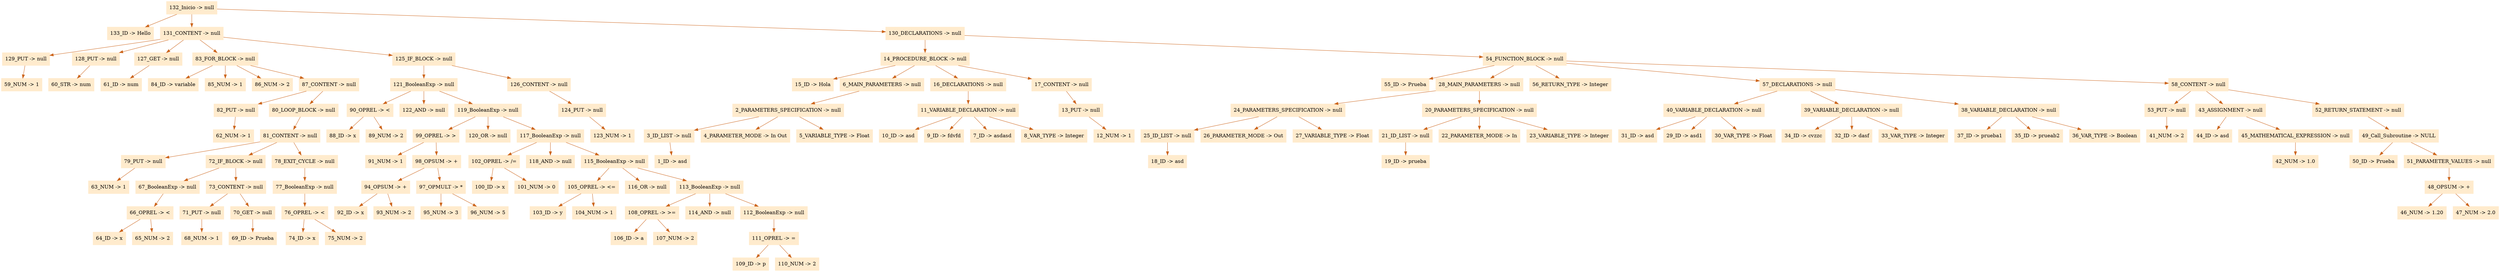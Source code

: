 digraph G {node[shape=box, style=filled, color=blanchedalmond]; edge[color=chocolate3];rankdir=UD 

"132_Inicio -> null"->"133_ID -> Hello"
"132_Inicio -> null"->"131_CONTENT -> null"
"131_CONTENT -> null"->"129_PUT -> null"
"129_PUT -> null"->"59_NUM -> 1"
"131_CONTENT -> null"->"128_PUT -> null"
"128_PUT -> null"->"60_STR -> num"
"131_CONTENT -> null"->"127_GET -> null"
"127_GET -> null"->"61_ID -> num"
"131_CONTENT -> null"->"83_FOR_BLOCK -> null"
"83_FOR_BLOCK -> null"->"84_ID -> variable"
"83_FOR_BLOCK -> null"->"85_NUM -> 1"
"83_FOR_BLOCK -> null"->"86_NUM -> 2"
"83_FOR_BLOCK -> null"->"87_CONTENT -> null"
"87_CONTENT -> null"->"82_PUT -> null"
"82_PUT -> null"->"62_NUM -> 1"
"87_CONTENT -> null"->"80_LOOP_BLOCK -> null"
"80_LOOP_BLOCK -> null"->"81_CONTENT -> null"
"81_CONTENT -> null"->"79_PUT -> null"
"79_PUT -> null"->"63_NUM -> 1"
"81_CONTENT -> null"->"72_IF_BLOCK -> null"
"72_IF_BLOCK -> null"->"67_BooleanExp -> null"
"67_BooleanExp -> null"->"66_OPREL -> <"
"66_OPREL -> <"->"64_ID -> x"
"66_OPREL -> <"->"65_NUM -> 2"
"72_IF_BLOCK -> null"->"73_CONTENT -> null"
"73_CONTENT -> null"->"71_PUT -> null"
"71_PUT -> null"->"68_NUM -> 1"
"73_CONTENT -> null"->"70_GET -> null"
"70_GET -> null"->"69_ID -> Prueba"
"81_CONTENT -> null"->"78_EXIT_CYCLE -> null"
"78_EXIT_CYCLE -> null"->"77_BooleanExp -> null"
"77_BooleanExp -> null"->"76_OPREL -> <"
"76_OPREL -> <"->"74_ID -> x"
"76_OPREL -> <"->"75_NUM -> 2"
"131_CONTENT -> null"->"125_IF_BLOCK -> null"
"125_IF_BLOCK -> null"->"121_BooleanExp -> null"
"121_BooleanExp -> null"->"90_OPREL -> <"
"90_OPREL -> <"->"88_ID -> x"
"90_OPREL -> <"->"89_NUM -> 2"
"121_BooleanExp -> null"->"122_AND -> null"
"121_BooleanExp -> null"->"119_BooleanExp -> null"
"119_BooleanExp -> null"->"99_OPREL -> >"
"99_OPREL -> >"->"91_NUM -> 1"
"99_OPREL -> >"->"98_OPSUM -> +"
"98_OPSUM -> +"->"94_OPSUM -> +"
"94_OPSUM -> +"->"92_ID -> x"
"94_OPSUM -> +"->"93_NUM -> 2"
"98_OPSUM -> +"->"97_OPMULT -> *"
"97_OPMULT -> *"->"95_NUM -> 3"
"97_OPMULT -> *"->"96_NUM -> 5"
"119_BooleanExp -> null"->"120_OR -> null"
"119_BooleanExp -> null"->"117_BooleanExp -> null"
"117_BooleanExp -> null"->"102_OPREL -> /="
"102_OPREL -> /="->"100_ID -> x"
"102_OPREL -> /="->"101_NUM -> 0"
"117_BooleanExp -> null"->"118_AND -> null"
"117_BooleanExp -> null"->"115_BooleanExp -> null"
"115_BooleanExp -> null"->"105_OPREL -> <="
"105_OPREL -> <="->"103_ID -> y"
"105_OPREL -> <="->"104_NUM -> 1"
"115_BooleanExp -> null"->"116_OR -> null"
"115_BooleanExp -> null"->"113_BooleanExp -> null"
"113_BooleanExp -> null"->"108_OPREL -> >="
"108_OPREL -> >="->"106_ID -> a"
"108_OPREL -> >="->"107_NUM -> 2"
"113_BooleanExp -> null"->"114_AND -> null"
"113_BooleanExp -> null"->"112_BooleanExp -> null"
"112_BooleanExp -> null"->"111_OPREL -> ="
"111_OPREL -> ="->"109_ID -> p"
"111_OPREL -> ="->"110_NUM -> 2"
"125_IF_BLOCK -> null"->"126_CONTENT -> null"
"126_CONTENT -> null"->"124_PUT -> null"
"124_PUT -> null"->"123_NUM -> 1"
"132_Inicio -> null"->"130_DECLARATIONS -> null"
"130_DECLARATIONS -> null"->"14_PROCEDURE_BLOCK -> null"
"14_PROCEDURE_BLOCK -> null"->"15_ID -> Hola"
"14_PROCEDURE_BLOCK -> null"->"6_MAIN_PARAMETERS -> null"
"6_MAIN_PARAMETERS -> null"->"2_PARAMETERS_SPECIFICATION -> null"
"2_PARAMETERS_SPECIFICATION -> null"->"3_ID_LIST -> null"
"3_ID_LIST -> null"->"1_ID -> asd"
"2_PARAMETERS_SPECIFICATION -> null"->"4_PARAMETER_MODE -> In Out"
"2_PARAMETERS_SPECIFICATION -> null"->"5_VARIABLE_TYPE -> Float"
"14_PROCEDURE_BLOCK -> null"->"16_DECLARATIONS -> null"
"16_DECLARATIONS -> null"->"11_VARIABLE_DECLARATION -> null"
"11_VARIABLE_DECLARATION -> null"->"10_ID -> asd"
"11_VARIABLE_DECLARATION -> null"->"9_ID -> fdvfd"
"11_VARIABLE_DECLARATION -> null"->"7_ID -> asdasd"
"11_VARIABLE_DECLARATION -> null"->"8_VAR_TYPE -> Integer"
"14_PROCEDURE_BLOCK -> null"->"17_CONTENT -> null"
"17_CONTENT -> null"->"13_PUT -> null"
"13_PUT -> null"->"12_NUM -> 1"
"130_DECLARATIONS -> null"->"54_FUNCTION_BLOCK -> null"
"54_FUNCTION_BLOCK -> null"->"55_ID -> Prueba"
"54_FUNCTION_BLOCK -> null"->"28_MAIN_PARAMETERS -> null"
"28_MAIN_PARAMETERS -> null"->"24_PARAMETERS_SPECIFICATION -> null"
"24_PARAMETERS_SPECIFICATION -> null"->"25_ID_LIST -> null"
"25_ID_LIST -> null"->"18_ID -> asd"
"24_PARAMETERS_SPECIFICATION -> null"->"26_PARAMETER_MODE -> Out"
"24_PARAMETERS_SPECIFICATION -> null"->"27_VARIABLE_TYPE -> Float"
"28_MAIN_PARAMETERS -> null"->"20_PARAMETERS_SPECIFICATION -> null"
"20_PARAMETERS_SPECIFICATION -> null"->"21_ID_LIST -> null"
"21_ID_LIST -> null"->"19_ID -> prueba"
"20_PARAMETERS_SPECIFICATION -> null"->"22_PARAMETER_MODE -> In"
"20_PARAMETERS_SPECIFICATION -> null"->"23_VARIABLE_TYPE -> Integer"
"54_FUNCTION_BLOCK -> null"->"56_RETURN_TYPE -> Integer"
"54_FUNCTION_BLOCK -> null"->"57_DECLARATIONS -> null"
"57_DECLARATIONS -> null"->"40_VARIABLE_DECLARATION -> null"
"40_VARIABLE_DECLARATION -> null"->"31_ID -> asd"
"40_VARIABLE_DECLARATION -> null"->"29_ID -> asd1"
"40_VARIABLE_DECLARATION -> null"->"30_VAR_TYPE -> Float"
"57_DECLARATIONS -> null"->"39_VARIABLE_DECLARATION -> null"
"39_VARIABLE_DECLARATION -> null"->"34_ID -> cvzzc"
"39_VARIABLE_DECLARATION -> null"->"32_ID -> dasf"
"39_VARIABLE_DECLARATION -> null"->"33_VAR_TYPE -> Integer"
"57_DECLARATIONS -> null"->"38_VARIABLE_DECLARATION -> null"
"38_VARIABLE_DECLARATION -> null"->"37_ID -> prueba1"
"38_VARIABLE_DECLARATION -> null"->"35_ID -> prueab2"
"38_VARIABLE_DECLARATION -> null"->"36_VAR_TYPE -> Boolean"
"54_FUNCTION_BLOCK -> null"->"58_CONTENT -> null"
"58_CONTENT -> null"->"53_PUT -> null"
"53_PUT -> null"->"41_NUM -> 2"
"58_CONTENT -> null"->"43_ASSIGNMENT -> null"
"43_ASSIGNMENT -> null"->"44_ID -> asd"
"43_ASSIGNMENT -> null"->"45_MATHEMATICAL_EXPRESSION -> null"
"45_MATHEMATICAL_EXPRESSION -> null"->"42_NUM -> 1.0"
"58_CONTENT -> null"->"52_RETURN_STATEMENT -> null"
"52_RETURN_STATEMENT -> null"->"49_Call_Subroutine -> NULL"
"49_Call_Subroutine -> NULL"->"50_ID -> Prueba"
"49_Call_Subroutine -> NULL"->"51_PARAMETER_VALUES -> null"
"51_PARAMETER_VALUES -> null"->"48_OPSUM -> +"
"48_OPSUM -> +"->"46_NUM -> 1.20"
"48_OPSUM -> +"->"47_NUM -> 2.0"


}
